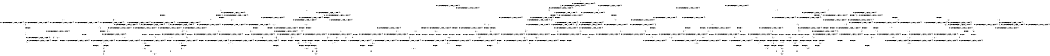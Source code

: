 digraph BCG {
size = "7, 10.5";
center = TRUE;
node [shape = circle];
0 [peripheries = 2];
0 -> 1 [label = "EX !0 !ATOMIC_EXCH_BRANCH (1, +1, TRUE, +0, 2, TRUE) !{0}"];
0 -> 2 [label = "EX !2 !ATOMIC_EXCH_BRANCH (1, +0, FALSE, +1, 1, FALSE) !{0}"];
0 -> 3 [label = "EX !1 !ATOMIC_EXCH_BRANCH (1, +0, TRUE, +0, 1, TRUE) !{0}"];
0 -> 4 [label = "EX !0 !ATOMIC_EXCH_BRANCH (1, +1, TRUE, +0, 2, TRUE) !{0}"];
1 -> 5 [label = "EX !2 !ATOMIC_EXCH_BRANCH (1, +0, FALSE, +1, 1, TRUE) !{0}"];
1 -> 6 [label = "EX !1 !ATOMIC_EXCH_BRANCH (1, +0, TRUE, +0, 1, FALSE) !{0}"];
1 -> 7 [label = "TERMINATE !0"];
2 -> 8 [label = "EX !0 !ATOMIC_EXCH_BRANCH (1, +1, TRUE, +0, 2, TRUE) !{0}"];
2 -> 9 [label = "EX !1 !ATOMIC_EXCH_BRANCH (1, +0, TRUE, +0, 1, TRUE) !{0}"];
2 -> 10 [label = "TERMINATE !2"];
2 -> 11 [label = "EX !0 !ATOMIC_EXCH_BRANCH (1, +1, TRUE, +0, 2, TRUE) !{0}"];
3 -> 3 [label = "EX !1 !ATOMIC_EXCH_BRANCH (1, +0, TRUE, +0, 1, TRUE) !{0}"];
3 -> 12 [label = "EX !0 !ATOMIC_EXCH_BRANCH (1, +1, TRUE, +0, 2, TRUE) !{0}"];
3 -> 13 [label = "EX !2 !ATOMIC_EXCH_BRANCH (1, +0, FALSE, +1, 1, FALSE) !{0}"];
3 -> 14 [label = "EX !0 !ATOMIC_EXCH_BRANCH (1, +1, TRUE, +0, 2, TRUE) !{0}"];
4 -> 15 [label = "EX !2 !ATOMIC_EXCH_BRANCH (1, +0, FALSE, +1, 1, TRUE) !{0}"];
4 -> 16 [label = "EX !1 !ATOMIC_EXCH_BRANCH (1, +0, TRUE, +0, 1, FALSE) !{0}"];
4 -> 17 [label = "TERMINATE !0"];
5 -> 5 [label = "EX !2 !ATOMIC_EXCH_BRANCH (1, +0, FALSE, +1, 1, TRUE) !{0}"];
5 -> 18 [label = "EX !1 !ATOMIC_EXCH_BRANCH (1, +0, TRUE, +0, 1, FALSE) !{0}"];
5 -> 19 [label = "TERMINATE !0"];
6 -> 20 [label = "EX !2 !ATOMIC_EXCH_BRANCH (1, +0, FALSE, +1, 1, FALSE) !{0}"];
6 -> 21 [label = "TERMINATE !0"];
6 -> 22 [label = "TERMINATE !1"];
7 -> 23 [label = "EX !1 !ATOMIC_EXCH_BRANCH (1, +0, TRUE, +0, 1, FALSE) !{1}"];
7 -> 24 [label = "EX !2 !ATOMIC_EXCH_BRANCH (1, +0, FALSE, +1, 1, TRUE) !{1}"];
7 -> 25 [label = "EX !1 !ATOMIC_EXCH_BRANCH (1, +0, TRUE, +0, 1, FALSE) !{1}"];
8 -> 26 [label = "EX !1 !ATOMIC_EXCH_BRANCH (1, +0, TRUE, +0, 1, FALSE) !{0}"];
8 -> 27 [label = "TERMINATE !0"];
8 -> 28 [label = "TERMINATE !2"];
9 -> 9 [label = "EX !1 !ATOMIC_EXCH_BRANCH (1, +0, TRUE, +0, 1, TRUE) !{0}"];
9 -> 29 [label = "EX !0 !ATOMIC_EXCH_BRANCH (1, +1, TRUE, +0, 2, TRUE) !{0}"];
9 -> 30 [label = "TERMINATE !2"];
9 -> 31 [label = "EX !0 !ATOMIC_EXCH_BRANCH (1, +1, TRUE, +0, 2, TRUE) !{0}"];
10 -> 32 [label = "EX !0 !ATOMIC_EXCH_BRANCH (1, +1, TRUE, +0, 2, TRUE) !{0}"];
10 -> 33 [label = "EX !1 !ATOMIC_EXCH_BRANCH (1, +0, TRUE, +0, 1, TRUE) !{0}"];
10 -> 34 [label = "EX !0 !ATOMIC_EXCH_BRANCH (1, +1, TRUE, +0, 2, TRUE) !{0}"];
11 -> 35 [label = "EX !1 !ATOMIC_EXCH_BRANCH (1, +0, TRUE, +0, 1, FALSE) !{0}"];
11 -> 36 [label = "TERMINATE !0"];
11 -> 37 [label = "TERMINATE !2"];
12 -> 6 [label = "EX !1 !ATOMIC_EXCH_BRANCH (1, +0, TRUE, +0, 1, FALSE) !{0}"];
12 -> 38 [label = "EX !2 !ATOMIC_EXCH_BRANCH (1, +0, FALSE, +1, 1, TRUE) !{0}"];
12 -> 39 [label = "TERMINATE !0"];
13 -> 9 [label = "EX !1 !ATOMIC_EXCH_BRANCH (1, +0, TRUE, +0, 1, TRUE) !{0}"];
13 -> 29 [label = "EX !0 !ATOMIC_EXCH_BRANCH (1, +1, TRUE, +0, 2, TRUE) !{0}"];
13 -> 30 [label = "TERMINATE !2"];
13 -> 31 [label = "EX !0 !ATOMIC_EXCH_BRANCH (1, +1, TRUE, +0, 2, TRUE) !{0}"];
14 -> 16 [label = "EX !1 !ATOMIC_EXCH_BRANCH (1, +0, TRUE, +0, 1, FALSE) !{0}"];
14 -> 40 [label = "EX !2 !ATOMIC_EXCH_BRANCH (1, +0, FALSE, +1, 1, TRUE) !{0}"];
14 -> 41 [label = "TERMINATE !0"];
15 -> 15 [label = "EX !2 !ATOMIC_EXCH_BRANCH (1, +0, FALSE, +1, 1, TRUE) !{0}"];
15 -> 42 [label = "EX !1 !ATOMIC_EXCH_BRANCH (1, +0, TRUE, +0, 1, FALSE) !{0}"];
15 -> 43 [label = "TERMINATE !0"];
16 -> 44 [label = "EX !2 !ATOMIC_EXCH_BRANCH (1, +0, FALSE, +1, 1, FALSE) !{0}"];
16 -> 45 [label = "TERMINATE !0"];
16 -> 46 [label = "TERMINATE !1"];
17 -> 47 [label = "EX !1 !ATOMIC_EXCH_BRANCH (1, +0, TRUE, +0, 1, FALSE) !{1}"];
17 -> 48 [label = "EX !2 !ATOMIC_EXCH_BRANCH (1, +0, FALSE, +1, 1, TRUE) !{1}"];
18 -> 20 [label = "EX !2 !ATOMIC_EXCH_BRANCH (1, +0, FALSE, +1, 1, FALSE) !{0}"];
18 -> 49 [label = "TERMINATE !0"];
18 -> 50 [label = "TERMINATE !1"];
19 -> 24 [label = "EX !2 !ATOMIC_EXCH_BRANCH (1, +0, FALSE, +1, 1, TRUE) !{1}"];
19 -> 51 [label = "EX !1 !ATOMIC_EXCH_BRANCH (1, +0, TRUE, +0, 1, FALSE) !{1}"];
19 -> 52 [label = "EX !1 !ATOMIC_EXCH_BRANCH (1, +0, TRUE, +0, 1, FALSE) !{1}"];
20 -> 53 [label = "TERMINATE !0"];
20 -> 54 [label = "TERMINATE !2"];
20 -> 55 [label = "TERMINATE !1"];
21 -> 56 [label = "EX !2 !ATOMIC_EXCH_BRANCH (1, +0, FALSE, +1, 1, FALSE) !{1}"];
21 -> 57 [label = "TERMINATE !1"];
22 -> 58 [label = "EX !2 !ATOMIC_EXCH_BRANCH (1, +0, FALSE, +1, 1, FALSE) !{0}"];
22 -> 59 [label = "TERMINATE !0"];
23 -> 56 [label = "EX !2 !ATOMIC_EXCH_BRANCH (1, +0, FALSE, +1, 1, FALSE) !{1}"];
23 -> 57 [label = "TERMINATE !1"];
24 -> 24 [label = "EX !2 !ATOMIC_EXCH_BRANCH (1, +0, FALSE, +1, 1, TRUE) !{1}"];
24 -> 51 [label = "EX !1 !ATOMIC_EXCH_BRANCH (1, +0, TRUE, +0, 1, FALSE) !{1}"];
24 -> 52 [label = "EX !1 !ATOMIC_EXCH_BRANCH (1, +0, TRUE, +0, 1, FALSE) !{1}"];
25 -> 60 [label = "EX !2 !ATOMIC_EXCH_BRANCH (1, +0, FALSE, +1, 1, FALSE) !{1}"];
25 -> 61 [label = "TERMINATE !1"];
26 -> 53 [label = "TERMINATE !0"];
26 -> 54 [label = "TERMINATE !2"];
26 -> 55 [label = "TERMINATE !1"];
27 -> 62 [label = "EX !1 !ATOMIC_EXCH_BRANCH (1, +0, TRUE, +0, 1, FALSE) !{1}"];
27 -> 63 [label = "TERMINATE !2"];
27 -> 64 [label = "EX !1 !ATOMIC_EXCH_BRANCH (1, +0, TRUE, +0, 1, FALSE) !{1}"];
28 -> 65 [label = "EX !1 !ATOMIC_EXCH_BRANCH (1, +0, TRUE, +0, 1, FALSE) !{0}"];
28 -> 66 [label = "TERMINATE !0"];
29 -> 26 [label = "EX !1 !ATOMIC_EXCH_BRANCH (1, +0, TRUE, +0, 1, FALSE) !{0}"];
29 -> 67 [label = "TERMINATE !0"];
29 -> 68 [label = "TERMINATE !2"];
30 -> 33 [label = "EX !1 !ATOMIC_EXCH_BRANCH (1, +0, TRUE, +0, 1, TRUE) !{0}"];
30 -> 69 [label = "EX !0 !ATOMIC_EXCH_BRANCH (1, +1, TRUE, +0, 2, TRUE) !{0}"];
30 -> 70 [label = "EX !0 !ATOMIC_EXCH_BRANCH (1, +1, TRUE, +0, 2, TRUE) !{0}"];
31 -> 35 [label = "EX !1 !ATOMIC_EXCH_BRANCH (1, +0, TRUE, +0, 1, FALSE) !{0}"];
31 -> 71 [label = "TERMINATE !0"];
31 -> 72 [label = "TERMINATE !2"];
32 -> 65 [label = "EX !1 !ATOMIC_EXCH_BRANCH (1, +0, TRUE, +0, 1, FALSE) !{0}"];
32 -> 66 [label = "TERMINATE !0"];
33 -> 33 [label = "EX !1 !ATOMIC_EXCH_BRANCH (1, +0, TRUE, +0, 1, TRUE) !{0}"];
33 -> 69 [label = "EX !0 !ATOMIC_EXCH_BRANCH (1, +1, TRUE, +0, 2, TRUE) !{0}"];
33 -> 70 [label = "EX !0 !ATOMIC_EXCH_BRANCH (1, +1, TRUE, +0, 2, TRUE) !{0}"];
34 -> 73 [label = "EX !1 !ATOMIC_EXCH_BRANCH (1, +0, TRUE, +0, 1, FALSE) !{0}"];
34 -> 74 [label = "TERMINATE !0"];
35 -> 75 [label = "TERMINATE !0"];
35 -> 76 [label = "TERMINATE !2"];
35 -> 77 [label = "TERMINATE !1"];
36 -> 78 [label = "EX !1 !ATOMIC_EXCH_BRANCH (1, +0, TRUE, +0, 1, FALSE) !{1}"];
36 -> 79 [label = "TERMINATE !2"];
37 -> 73 [label = "EX !1 !ATOMIC_EXCH_BRANCH (1, +0, TRUE, +0, 1, FALSE) !{0}"];
37 -> 74 [label = "TERMINATE !0"];
38 -> 18 [label = "EX !1 !ATOMIC_EXCH_BRANCH (1, +0, TRUE, +0, 1, FALSE) !{0}"];
38 -> 38 [label = "EX !2 !ATOMIC_EXCH_BRANCH (1, +0, FALSE, +1, 1, TRUE) !{0}"];
38 -> 80 [label = "TERMINATE !0"];
39 -> 23 [label = "EX !1 !ATOMIC_EXCH_BRANCH (1, +0, TRUE, +0, 1, FALSE) !{1}"];
39 -> 81 [label = "EX !2 !ATOMIC_EXCH_BRANCH (1, +0, FALSE, +1, 1, TRUE) !{1}"];
39 -> 25 [label = "EX !1 !ATOMIC_EXCH_BRANCH (1, +0, TRUE, +0, 1, FALSE) !{1}"];
40 -> 42 [label = "EX !1 !ATOMIC_EXCH_BRANCH (1, +0, TRUE, +0, 1, FALSE) !{0}"];
40 -> 40 [label = "EX !2 !ATOMIC_EXCH_BRANCH (1, +0, FALSE, +1, 1, TRUE) !{0}"];
40 -> 82 [label = "TERMINATE !0"];
41 -> 47 [label = "EX !1 !ATOMIC_EXCH_BRANCH (1, +0, TRUE, +0, 1, FALSE) !{1}"];
41 -> 83 [label = "EX !2 !ATOMIC_EXCH_BRANCH (1, +0, FALSE, +1, 1, TRUE) !{1}"];
42 -> 44 [label = "EX !2 !ATOMIC_EXCH_BRANCH (1, +0, FALSE, +1, 1, FALSE) !{0}"];
42 -> 84 [label = "TERMINATE !0"];
42 -> 85 [label = "TERMINATE !1"];
43 -> 48 [label = "EX !2 !ATOMIC_EXCH_BRANCH (1, +0, FALSE, +1, 1, TRUE) !{1}"];
43 -> 86 [label = "EX !1 !ATOMIC_EXCH_BRANCH (1, +0, TRUE, +0, 1, FALSE) !{1}"];
44 -> 75 [label = "TERMINATE !0"];
44 -> 76 [label = "TERMINATE !2"];
44 -> 77 [label = "TERMINATE !1"];
45 -> 87 [label = "EX !2 !ATOMIC_EXCH_BRANCH (1, +0, FALSE, +1, 1, FALSE) !{1}"];
45 -> 88 [label = "TERMINATE !1"];
46 -> 89 [label = "EX !2 !ATOMIC_EXCH_BRANCH (1, +0, FALSE, +1, 1, FALSE) !{0}"];
46 -> 90 [label = "TERMINATE !0"];
47 -> 87 [label = "EX !2 !ATOMIC_EXCH_BRANCH (1, +0, FALSE, +1, 1, FALSE) !{1}"];
47 -> 88 [label = "TERMINATE !1"];
48 -> 48 [label = "EX !2 !ATOMIC_EXCH_BRANCH (1, +0, FALSE, +1, 1, TRUE) !{1}"];
48 -> 86 [label = "EX !1 !ATOMIC_EXCH_BRANCH (1, +0, TRUE, +0, 1, FALSE) !{1}"];
49 -> 56 [label = "EX !2 !ATOMIC_EXCH_BRANCH (1, +0, FALSE, +1, 1, FALSE) !{1}"];
49 -> 91 [label = "TERMINATE !1"];
50 -> 58 [label = "EX !2 !ATOMIC_EXCH_BRANCH (1, +0, FALSE, +1, 1, FALSE) !{0}"];
50 -> 92 [label = "TERMINATE !0"];
51 -> 56 [label = "EX !2 !ATOMIC_EXCH_BRANCH (1, +0, FALSE, +1, 1, FALSE) !{1}"];
51 -> 91 [label = "TERMINATE !1"];
52 -> 60 [label = "EX !2 !ATOMIC_EXCH_BRANCH (1, +0, FALSE, +1, 1, FALSE) !{1}"];
52 -> 93 [label = "TERMINATE !1"];
53 -> 94 [label = "TERMINATE !2"];
53 -> 95 [label = "TERMINATE !1"];
54 -> 96 [label = "TERMINATE !0"];
54 -> 97 [label = "TERMINATE !1"];
55 -> 98 [label = "TERMINATE !0"];
55 -> 99 [label = "TERMINATE !2"];
56 -> 94 [label = "TERMINATE !2"];
56 -> 95 [label = "TERMINATE !1"];
57 -> 100 [label = "EX !2 !ATOMIC_EXCH_BRANCH (1, +0, FALSE, +1, 1, FALSE) !{2}"];
57 -> 101 [label = "EX !2 !ATOMIC_EXCH_BRANCH (1, +0, FALSE, +1, 1, FALSE) !{2}"];
58 -> 98 [label = "TERMINATE !0"];
58 -> 99 [label = "TERMINATE !2"];
59 -> 100 [label = "EX !2 !ATOMIC_EXCH_BRANCH (1, +0, FALSE, +1, 1, FALSE) !{2}"];
59 -> 101 [label = "EX !2 !ATOMIC_EXCH_BRANCH (1, +0, FALSE, +1, 1, FALSE) !{2}"];
60 -> 102 [label = "TERMINATE !2"];
60 -> 103 [label = "TERMINATE !1"];
61 -> 104 [label = "EX !2 !ATOMIC_EXCH_BRANCH (1, +0, FALSE, +1, 1, FALSE) !{2}"];
62 -> 94 [label = "TERMINATE !2"];
62 -> 95 [label = "TERMINATE !1"];
63 -> 105 [label = "EX !1 !ATOMIC_EXCH_BRANCH (1, +0, TRUE, +0, 1, FALSE) !{1}"];
63 -> 106 [label = "EX !1 !ATOMIC_EXCH_BRANCH (1, +0, TRUE, +0, 1, FALSE) !{1}"];
64 -> 102 [label = "TERMINATE !2"];
64 -> 103 [label = "TERMINATE !1"];
65 -> 96 [label = "TERMINATE !0"];
65 -> 97 [label = "TERMINATE !1"];
66 -> 105 [label = "EX !1 !ATOMIC_EXCH_BRANCH (1, +0, TRUE, +0, 1, FALSE) !{1}"];
66 -> 106 [label = "EX !1 !ATOMIC_EXCH_BRANCH (1, +0, TRUE, +0, 1, FALSE) !{1}"];
67 -> 62 [label = "EX !1 !ATOMIC_EXCH_BRANCH (1, +0, TRUE, +0, 1, FALSE) !{1}"];
67 -> 107 [label = "TERMINATE !2"];
67 -> 64 [label = "EX !1 !ATOMIC_EXCH_BRANCH (1, +0, TRUE, +0, 1, FALSE) !{1}"];
68 -> 65 [label = "EX !1 !ATOMIC_EXCH_BRANCH (1, +0, TRUE, +0, 1, FALSE) !{0}"];
68 -> 108 [label = "TERMINATE !0"];
69 -> 65 [label = "EX !1 !ATOMIC_EXCH_BRANCH (1, +0, TRUE, +0, 1, FALSE) !{0}"];
69 -> 108 [label = "TERMINATE !0"];
70 -> 73 [label = "EX !1 !ATOMIC_EXCH_BRANCH (1, +0, TRUE, +0, 1, FALSE) !{0}"];
70 -> 109 [label = "TERMINATE !0"];
71 -> 78 [label = "EX !1 !ATOMIC_EXCH_BRANCH (1, +0, TRUE, +0, 1, FALSE) !{1}"];
71 -> 110 [label = "TERMINATE !2"];
72 -> 73 [label = "EX !1 !ATOMIC_EXCH_BRANCH (1, +0, TRUE, +0, 1, FALSE) !{0}"];
72 -> 109 [label = "TERMINATE !0"];
73 -> 111 [label = "TERMINATE !0"];
73 -> 112 [label = "TERMINATE !1"];
74 -> 113 [label = "EX !1 !ATOMIC_EXCH_BRANCH (1, +0, TRUE, +0, 1, FALSE) !{1}"];
75 -> 114 [label = "TERMINATE !2"];
75 -> 115 [label = "TERMINATE !1"];
76 -> 111 [label = "TERMINATE !0"];
76 -> 112 [label = "TERMINATE !1"];
77 -> 116 [label = "TERMINATE !0"];
77 -> 117 [label = "TERMINATE !2"];
78 -> 114 [label = "TERMINATE !2"];
78 -> 115 [label = "TERMINATE !1"];
79 -> 113 [label = "EX !1 !ATOMIC_EXCH_BRANCH (1, +0, TRUE, +0, 1, FALSE) !{1}"];
80 -> 51 [label = "EX !1 !ATOMIC_EXCH_BRANCH (1, +0, TRUE, +0, 1, FALSE) !{1}"];
80 -> 81 [label = "EX !2 !ATOMIC_EXCH_BRANCH (1, +0, FALSE, +1, 1, TRUE) !{1}"];
80 -> 52 [label = "EX !1 !ATOMIC_EXCH_BRANCH (1, +0, TRUE, +0, 1, FALSE) !{1}"];
81 -> 51 [label = "EX !1 !ATOMIC_EXCH_BRANCH (1, +0, TRUE, +0, 1, FALSE) !{1}"];
81 -> 81 [label = "EX !2 !ATOMIC_EXCH_BRANCH (1, +0, FALSE, +1, 1, TRUE) !{1}"];
81 -> 52 [label = "EX !1 !ATOMIC_EXCH_BRANCH (1, +0, TRUE, +0, 1, FALSE) !{1}"];
82 -> 86 [label = "EX !1 !ATOMIC_EXCH_BRANCH (1, +0, TRUE, +0, 1, FALSE) !{1}"];
82 -> 83 [label = "EX !2 !ATOMIC_EXCH_BRANCH (1, +0, FALSE, +1, 1, TRUE) !{1}"];
83 -> 86 [label = "EX !1 !ATOMIC_EXCH_BRANCH (1, +0, TRUE, +0, 1, FALSE) !{1}"];
83 -> 83 [label = "EX !2 !ATOMIC_EXCH_BRANCH (1, +0, FALSE, +1, 1, TRUE) !{1}"];
84 -> 87 [label = "EX !2 !ATOMIC_EXCH_BRANCH (1, +0, FALSE, +1, 1, FALSE) !{1}"];
84 -> 118 [label = "TERMINATE !1"];
85 -> 89 [label = "EX !2 !ATOMIC_EXCH_BRANCH (1, +0, FALSE, +1, 1, FALSE) !{0}"];
85 -> 119 [label = "TERMINATE !0"];
86 -> 87 [label = "EX !2 !ATOMIC_EXCH_BRANCH (1, +0, FALSE, +1, 1, FALSE) !{1}"];
86 -> 118 [label = "TERMINATE !1"];
87 -> 114 [label = "TERMINATE !2"];
87 -> 115 [label = "TERMINATE !1"];
88 -> 120 [label = "EX !2 !ATOMIC_EXCH_BRANCH (1, +0, FALSE, +1, 1, FALSE) !{2}"];
89 -> 116 [label = "TERMINATE !0"];
89 -> 117 [label = "TERMINATE !2"];
90 -> 120 [label = "EX !2 !ATOMIC_EXCH_BRANCH (1, +0, FALSE, +1, 1, FALSE) !{2}"];
91 -> 100 [label = "EX !2 !ATOMIC_EXCH_BRANCH (1, +0, FALSE, +1, 1, FALSE) !{2}"];
91 -> 101 [label = "EX !2 !ATOMIC_EXCH_BRANCH (1, +0, FALSE, +1, 1, FALSE) !{2}"];
92 -> 100 [label = "EX !2 !ATOMIC_EXCH_BRANCH (1, +0, FALSE, +1, 1, FALSE) !{2}"];
92 -> 101 [label = "EX !2 !ATOMIC_EXCH_BRANCH (1, +0, FALSE, +1, 1, FALSE) !{2}"];
93 -> 104 [label = "EX !2 !ATOMIC_EXCH_BRANCH (1, +0, FALSE, +1, 1, FALSE) !{2}"];
94 -> 121 [label = "TERMINATE !1"];
95 -> 122 [label = "TERMINATE !2"];
96 -> 121 [label = "TERMINATE !1"];
97 -> 123 [label = "TERMINATE !0"];
98 -> 122 [label = "TERMINATE !2"];
99 -> 123 [label = "TERMINATE !0"];
100 -> 122 [label = "TERMINATE !2"];
101 -> 124 [label = "TERMINATE !2"];
102 -> 125 [label = "TERMINATE !1"];
103 -> 126 [label = "TERMINATE !2"];
104 -> 126 [label = "TERMINATE !2"];
105 -> 121 [label = "TERMINATE !1"];
106 -> 125 [label = "TERMINATE !1"];
107 -> 105 [label = "EX !1 !ATOMIC_EXCH_BRANCH (1, +0, TRUE, +0, 1, FALSE) !{1}"];
107 -> 106 [label = "EX !1 !ATOMIC_EXCH_BRANCH (1, +0, TRUE, +0, 1, FALSE) !{1}"];
108 -> 105 [label = "EX !1 !ATOMIC_EXCH_BRANCH (1, +0, TRUE, +0, 1, FALSE) !{1}"];
108 -> 106 [label = "EX !1 !ATOMIC_EXCH_BRANCH (1, +0, TRUE, +0, 1, FALSE) !{1}"];
109 -> 113 [label = "EX !1 !ATOMIC_EXCH_BRANCH (1, +0, TRUE, +0, 1, FALSE) !{1}"];
110 -> 113 [label = "EX !1 !ATOMIC_EXCH_BRANCH (1, +0, TRUE, +0, 1, FALSE) !{1}"];
111 -> 127 [label = "TERMINATE !1"];
112 -> 128 [label = "TERMINATE !0"];
113 -> 127 [label = "TERMINATE !1"];
114 -> 127 [label = "TERMINATE !1"];
115 -> 129 [label = "TERMINATE !2"];
116 -> 129 [label = "TERMINATE !2"];
117 -> 128 [label = "TERMINATE !0"];
118 -> 120 [label = "EX !2 !ATOMIC_EXCH_BRANCH (1, +0, FALSE, +1, 1, FALSE) !{2}"];
119 -> 120 [label = "EX !2 !ATOMIC_EXCH_BRANCH (1, +0, FALSE, +1, 1, FALSE) !{2}"];
120 -> 129 [label = "TERMINATE !2"];
121 -> 130 [label = "exit"];
122 -> 130 [label = "exit"];
123 -> 130 [label = "exit"];
124 -> 131 [label = "exit"];
125 -> 132 [label = "exit"];
126 -> 132 [label = "exit"];
127 -> 133 [label = "exit"];
128 -> 133 [label = "exit"];
129 -> 133 [label = "exit"];
}
